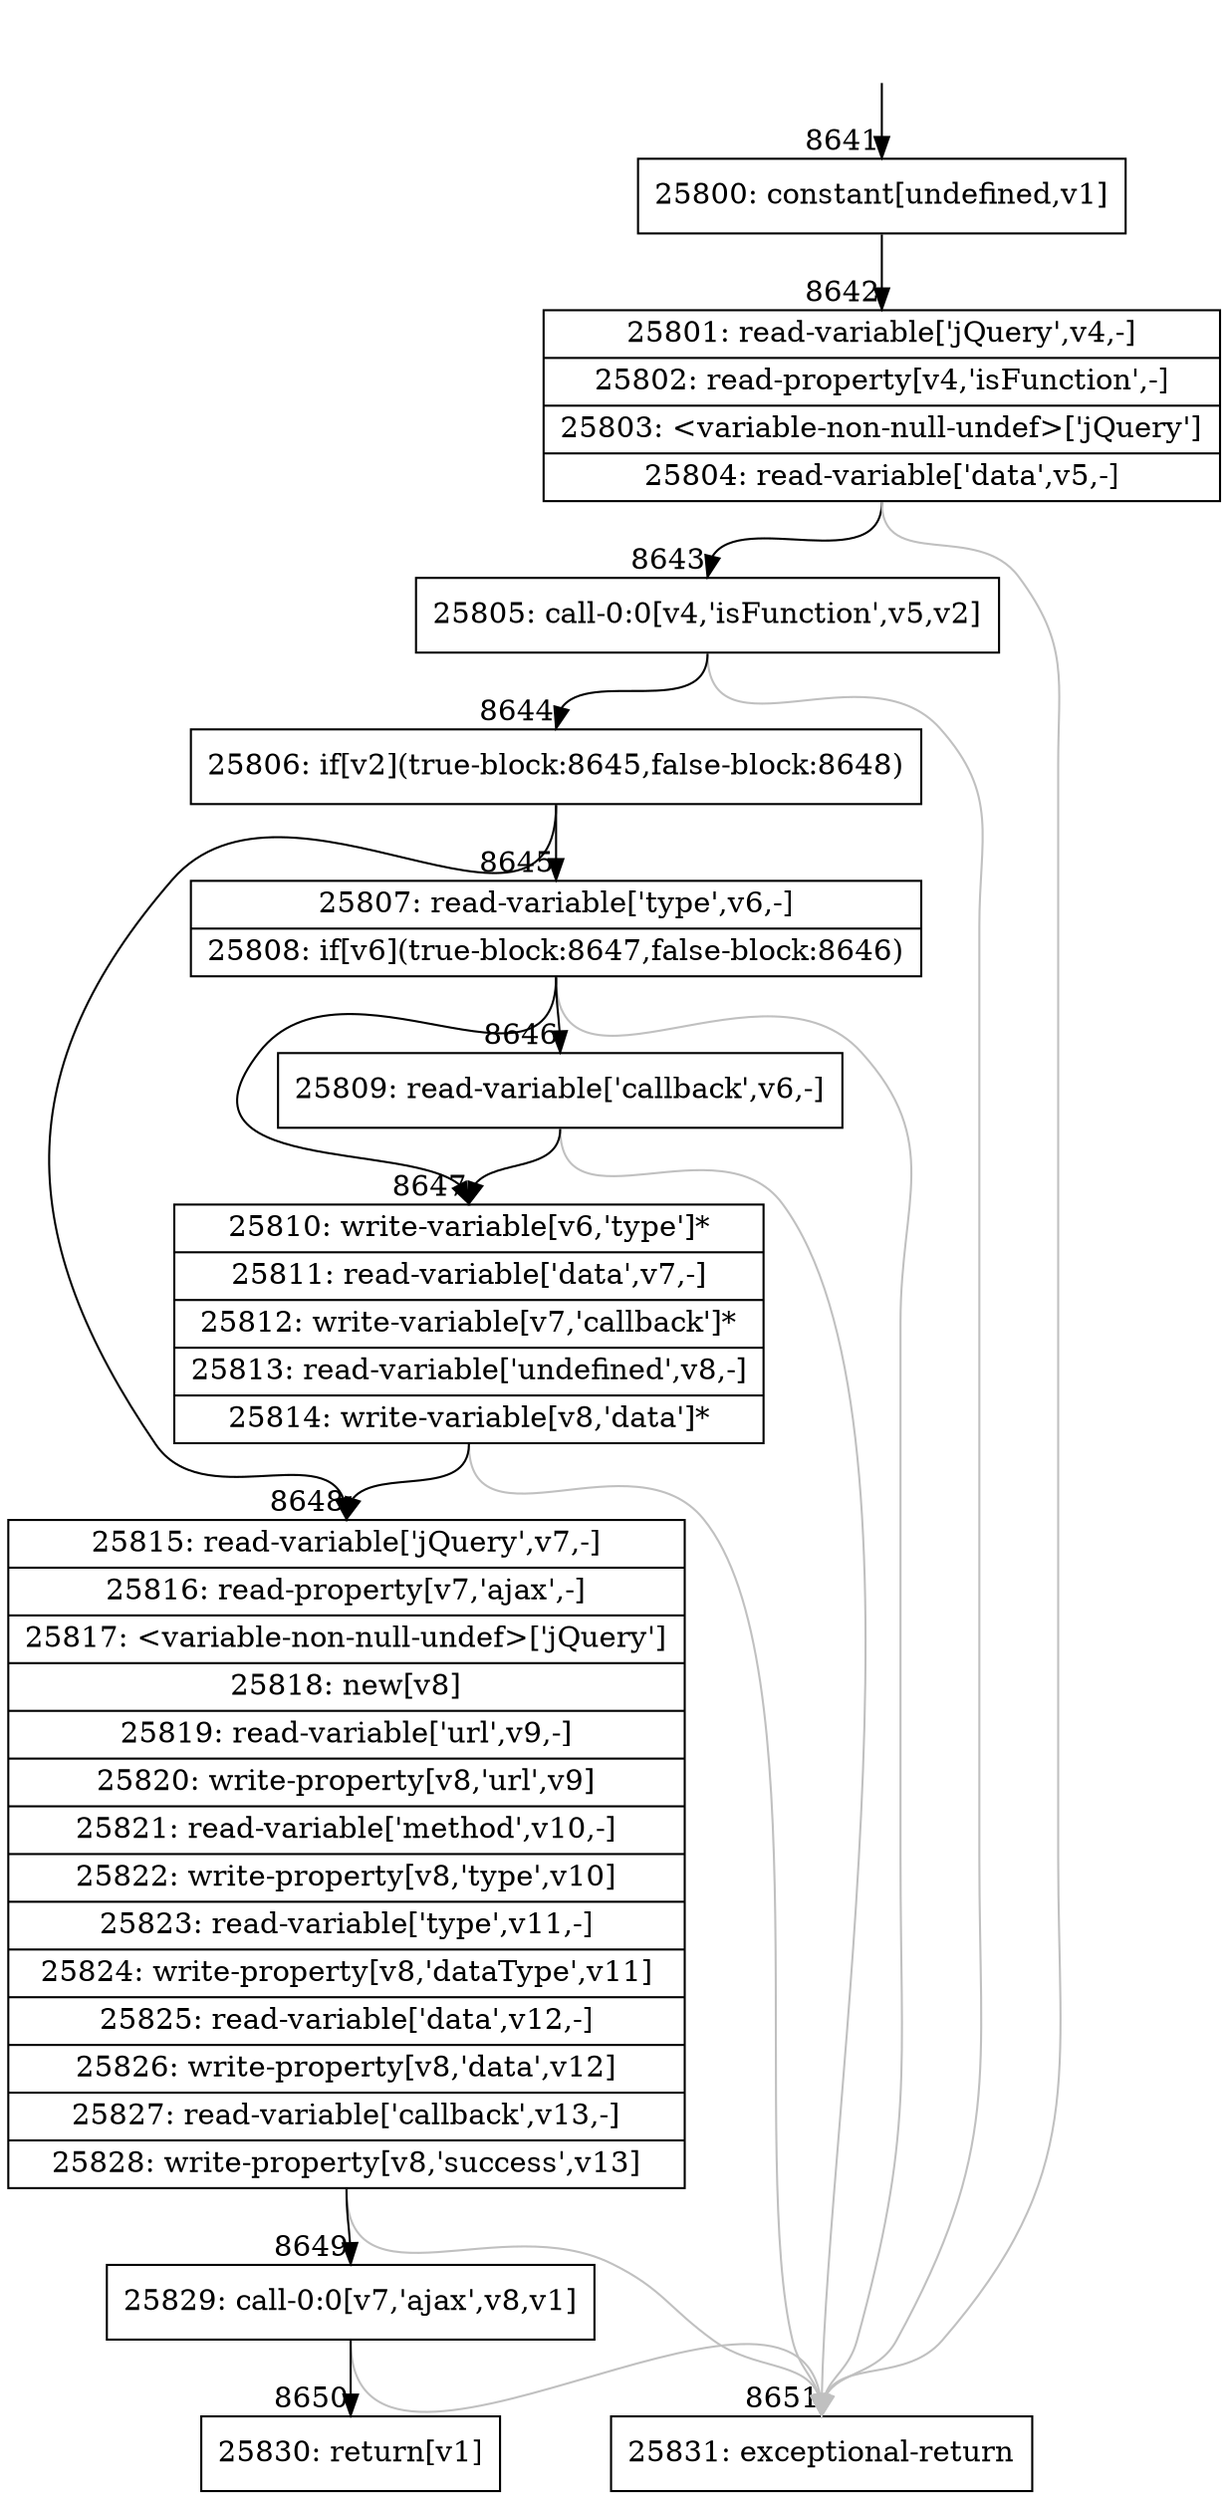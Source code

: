 digraph {
rankdir="TD"
BB_entry526[shape=none,label=""];
BB_entry526 -> BB8641 [tailport=s, headport=n, headlabel="    8641"]
BB8641 [shape=record label="{25800: constant[undefined,v1]}" ] 
BB8641 -> BB8642 [tailport=s, headport=n, headlabel="      8642"]
BB8642 [shape=record label="{25801: read-variable['jQuery',v4,-]|25802: read-property[v4,'isFunction',-]|25803: \<variable-non-null-undef\>['jQuery']|25804: read-variable['data',v5,-]}" ] 
BB8642 -> BB8643 [tailport=s, headport=n, headlabel="      8643"]
BB8642 -> BB8651 [tailport=s, headport=n, color=gray, headlabel="      8651"]
BB8643 [shape=record label="{25805: call-0:0[v4,'isFunction',v5,v2]}" ] 
BB8643 -> BB8644 [tailport=s, headport=n, headlabel="      8644"]
BB8643 -> BB8651 [tailport=s, headport=n, color=gray]
BB8644 [shape=record label="{25806: if[v2](true-block:8645,false-block:8648)}" ] 
BB8644 -> BB8645 [tailport=s, headport=n, headlabel="      8645"]
BB8644 -> BB8648 [tailport=s, headport=n, headlabel="      8648"]
BB8645 [shape=record label="{25807: read-variable['type',v6,-]|25808: if[v6](true-block:8647,false-block:8646)}" ] 
BB8645 -> BB8647 [tailport=s, headport=n, headlabel="      8647"]
BB8645 -> BB8646 [tailport=s, headport=n, headlabel="      8646"]
BB8645 -> BB8651 [tailport=s, headport=n, color=gray]
BB8646 [shape=record label="{25809: read-variable['callback',v6,-]}" ] 
BB8646 -> BB8647 [tailport=s, headport=n]
BB8646 -> BB8651 [tailport=s, headport=n, color=gray]
BB8647 [shape=record label="{25810: write-variable[v6,'type']*|25811: read-variable['data',v7,-]|25812: write-variable[v7,'callback']*|25813: read-variable['undefined',v8,-]|25814: write-variable[v8,'data']*}" ] 
BB8647 -> BB8648 [tailport=s, headport=n]
BB8647 -> BB8651 [tailport=s, headport=n, color=gray]
BB8648 [shape=record label="{25815: read-variable['jQuery',v7,-]|25816: read-property[v7,'ajax',-]|25817: \<variable-non-null-undef\>['jQuery']|25818: new[v8]|25819: read-variable['url',v9,-]|25820: write-property[v8,'url',v9]|25821: read-variable['method',v10,-]|25822: write-property[v8,'type',v10]|25823: read-variable['type',v11,-]|25824: write-property[v8,'dataType',v11]|25825: read-variable['data',v12,-]|25826: write-property[v8,'data',v12]|25827: read-variable['callback',v13,-]|25828: write-property[v8,'success',v13]}" ] 
BB8648 -> BB8649 [tailport=s, headport=n, headlabel="      8649"]
BB8648 -> BB8651 [tailport=s, headport=n, color=gray]
BB8649 [shape=record label="{25829: call-0:0[v7,'ajax',v8,v1]}" ] 
BB8649 -> BB8650 [tailport=s, headport=n, headlabel="      8650"]
BB8649 -> BB8651 [tailport=s, headport=n, color=gray]
BB8650 [shape=record label="{25830: return[v1]}" ] 
BB8651 [shape=record label="{25831: exceptional-return}" ] 
}

